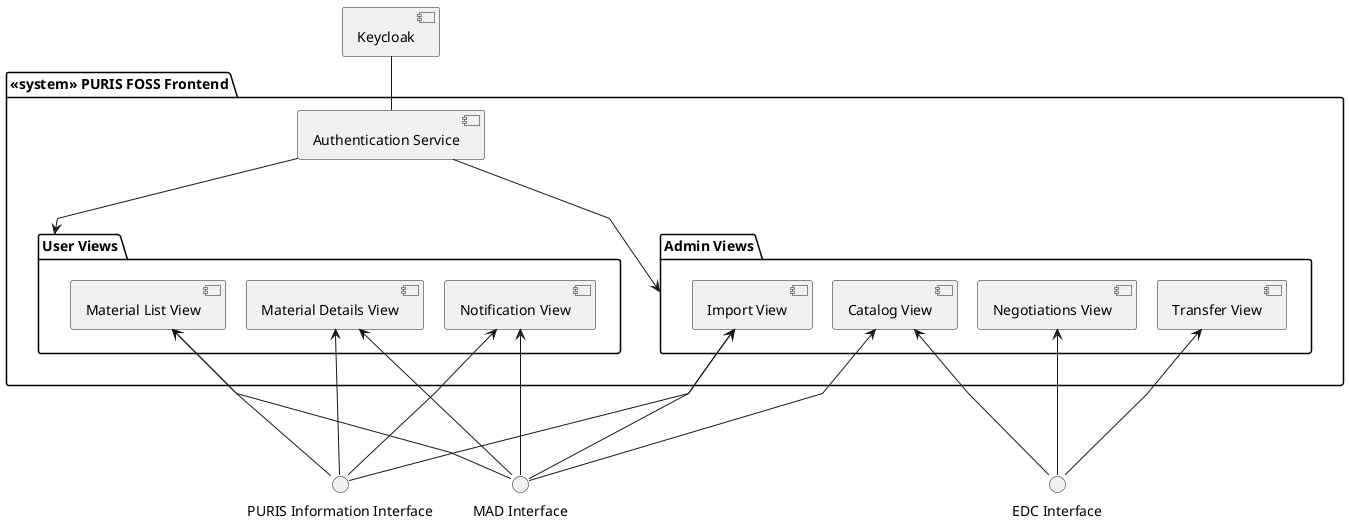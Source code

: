 @startuml
skinparam linetype polyline
skinparam nodesep 20
skinparam ranksep 50

package "<<system>> PURIS FOSS Frontend"{
  [Authentication Service] as auth_service

  package "User Views" as user_views {
    [Material List View] as material_list_view
    [Material Details View] as material_details_view
    [Notification View] as notifications_view
  }
  package "Admin Views" as admin_views {
    [Import View] as import_view
    [Catalog View] as catalog_view
    [Negotiations View] as negotiations_view
    [Transfer View] as transfer_view
  }
}
[Keycloak] as idp

idp -down- auth_service

auth_service -down--> user_views
auth_service -down--> admin_views


() edc_interface as "EDC Interface"
() mad_interface as "MAD Interface"
() information_interface as "PURIS Information Interface"

material_list_view <--- information_interface
material_details_view <--- information_interface
notifications_view <--- information_interface
material_list_view <--- mad_interface
material_details_view <--- mad_interface
notifications_view <--- mad_interface
import_view <--- mad_interface
import_view <--- information_interface

catalog_view <--- edc_interface
catalog_view <--- mad_interface
negotiations_view <--- edc_interface
transfer_view <--- edc_interface

@enduml
